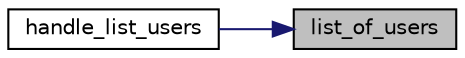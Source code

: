 digraph "list_of_users"
{
 // LATEX_PDF_SIZE
  edge [fontname="Helvetica",fontsize="10",labelfontname="Helvetica",labelfontsize="10"];
  node [fontname="Helvetica",fontsize="10",shape=record];
  rankdir="RL";
  Node1 [label="list_of_users",height=0.2,width=0.4,color="black", fillcolor="grey75", style="filled", fontcolor="black",tooltip=" "];
  Node1 -> Node2 [dir="back",color="midnightblue",fontsize="10",style="solid",fontname="Helvetica"];
  Node2 [label="handle_list_users",height=0.2,width=0.4,color="black", fillcolor="white", style="filled",URL="$handle__list__users_8c.html#a653cb8bfbd44cca78a23f719606d15b4",tooltip=" "];
}
